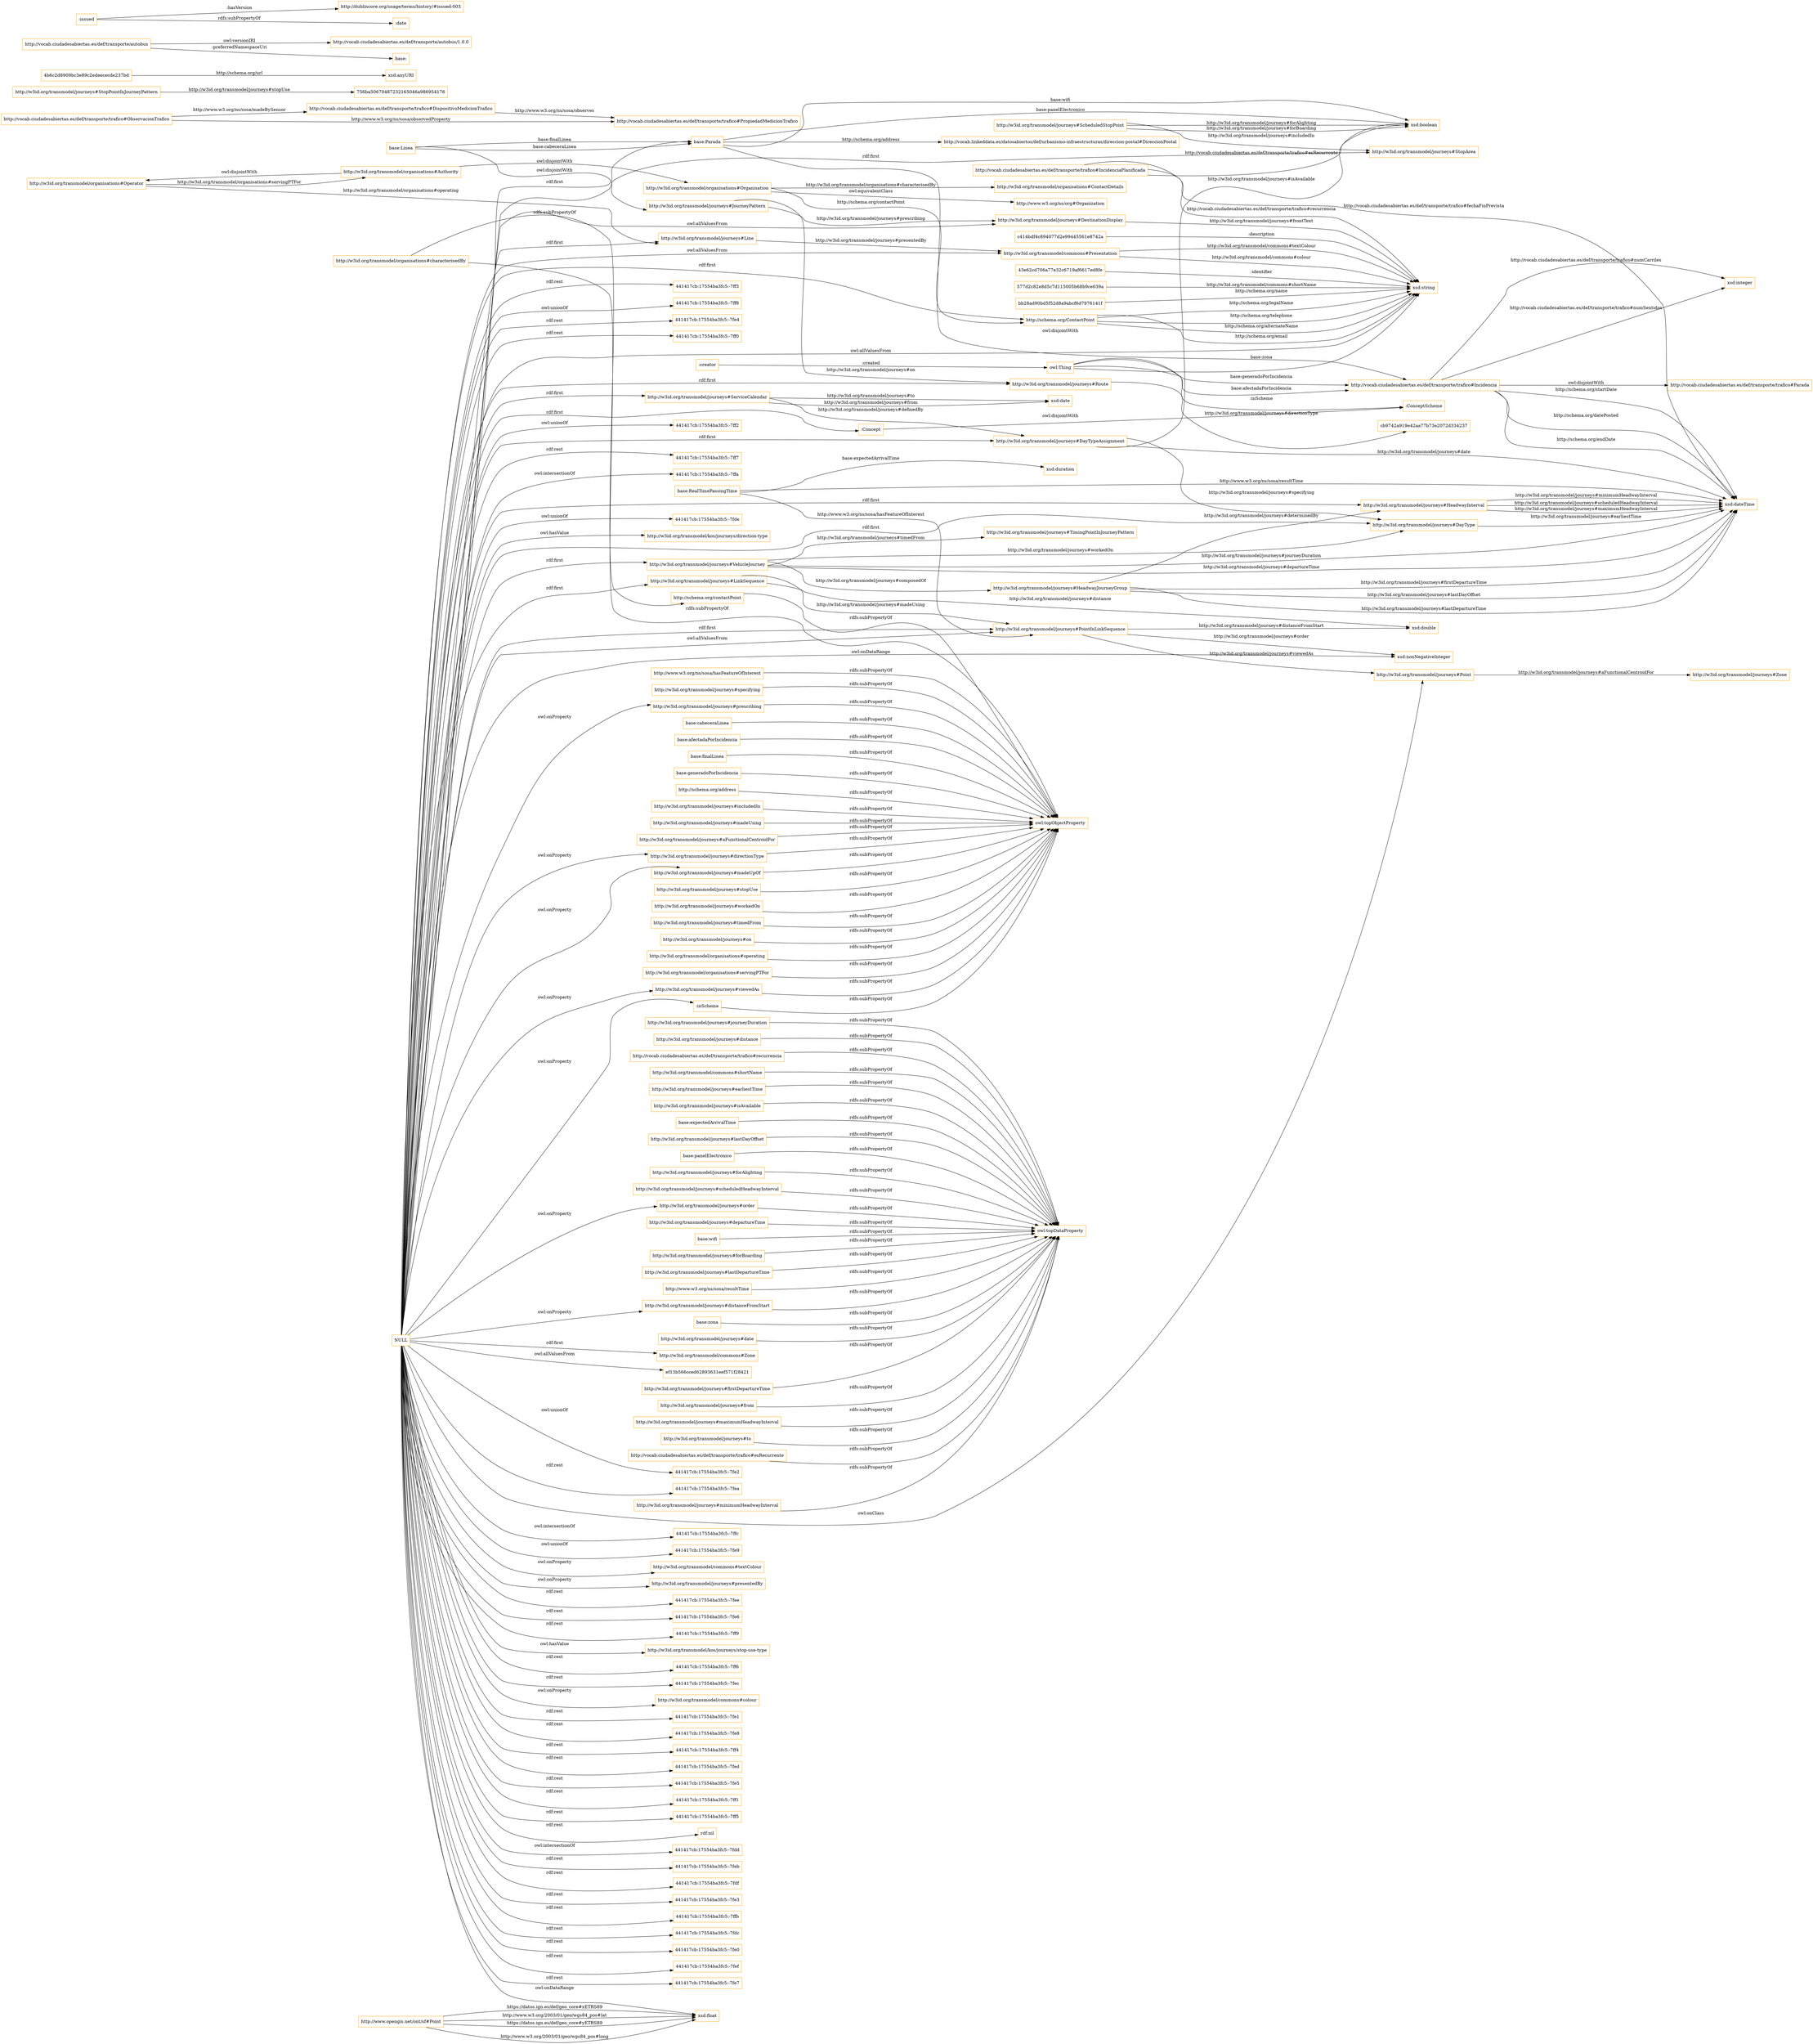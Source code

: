 digraph ar2dtool_diagram { 
rankdir=LR;
size="1501"
node [shape = rectangle, color="orange"]; "http://w3id.org/transmodel/journeys#StopArea" "http://w3id.org/transmodel/journeys#VehicleJourney" "http://vocab.ciudadesabiertas.es/def/transporte/trafico#Parada" "http://w3id.org/transmodel/commons#Presentation" "c414bdf4c894077d2e99445561e8742a" "http://w3id.org/transmodel/journeys#Line" "base:Linea" "http://w3id.org/transmodel/organisations#ContactDetails" "http://vocab.linkeddata.es/datosabiertos/def/urbanismo-infraestructuras/direccion-postal#DireccionPostal" "http://w3id.org/transmodel/organisations#Organisation" "http://w3id.org/transmodel/journeys#DestinationDisplay" "http://vocab.ciudadesabiertas.es/def/transporte/trafico#DispositivoMedicionTrafico" "http://schema.org/ContactPoint" "http://w3id.org/transmodel/journeys#JourneyPattern" "http://vocab.ciudadesabiertas.es/def/transporte/trafico#PropiedadMedicionTrafico" "http://w3id.org/transmodel/journeys#Route" "43e62cd706a77e32c6719af6617ed8fe" "http://www.w3.org/ns/org#Organization" "http://w3id.org/transmodel/journeys#HeadwayInterval" ":ConceptScheme" "base:RealTimePassingTime" "756ba50670487232165046a986954176" "http://vocab.ciudadesabiertas.es/def/transporte/trafico#ObservacionTrafico" "http://www.opengis.net/ont/sf#Point" "http://w3id.org/transmodel/commons#Zone" ":Concept" "http://w3id.org/transmodel/journeys#StopPointInJourneyPattern" "http://w3id.org/transmodel/journeys#Zone" "577d2c82e8d5c7d115005b68b9ce039a" "http://w3id.org/transmodel/journeys#TimingPointInJourneyPattern" "http://vocab.ciudadesabiertas.es/def/transporte/trafico#IncidenciaPlanificada" "http://w3id.org/transmodel/organisations#Authority" "http://vocab.ciudadesabiertas.es/def/transporte/trafico#Incidencia" "http://w3id.org/transmodel/journeys#DayTypeAssignment" "http://w3id.org/transmodel/journeys#HeadwayJourneyGroup" "http://w3id.org/transmodel/journeys#ServiceCalendar" "base:Parada" "cb9742a919e42aa77b73e2072d334237" "4b6c2d8909bc3e89c2edeececde237bd" "http://w3id.org/transmodel/journeys#DayType" "http://w3id.org/transmodel/journeys#PointInLinkSequence" "http://w3id.org/transmodel/journeys#Point" "bb28ad90bd5f52d8a9abcf6d7976141f" "ef13b566cced62893631eef571f28421" "http://w3id.org/transmodel/journeys#LinkSequence" "http://w3id.org/transmodel/journeys#ScheduledStopPoint" "http://w3id.org/transmodel/organisations#Operator" ; /*classes style*/
	"http://vocab.ciudadesabiertas.es/def/transporte/trafico#recurrencia" -> "owl:topDataProperty" [ label = "rdfs:subPropertyOf" ];
	"http://w3id.org/transmodel/journeys#prescribing" -> "owl:topObjectProperty" [ label = "rdfs:subPropertyOf" ];
	"http://w3id.org/transmodel/journeys#aFunctionalCentroidFor" -> "owl:topObjectProperty" [ label = "rdfs:subPropertyOf" ];
	"http://w3id.org/transmodel/organisations#Organisation" -> "http://www.w3.org/ns/org#Organization" [ label = "owl:equivalentClass" ];
	"http://vocab.ciudadesabiertas.es/def/transporte/autobus" -> "http://vocab.ciudadesabiertas.es/def/transporte/autobus/1.0.0" [ label = "owl:versionIRI" ];
	"http://vocab.ciudadesabiertas.es/def/transporte/autobus" -> "base:" [ label = ":preferredNamespaceUri" ];
	"http://w3id.org/transmodel/commons#shortName" -> "owl:topDataProperty" [ label = "rdfs:subPropertyOf" ];
	"http://w3id.org/transmodel/journeys#directionType" -> "owl:topObjectProperty" [ label = "rdfs:subPropertyOf" ];
	"http://w3id.org/transmodel/journeys#earliestTime" -> "owl:topDataProperty" [ label = "rdfs:subPropertyOf" ];
	"http://w3id.org/transmodel/organisations#Authority" -> "http://w3id.org/transmodel/organisations#Organisation" [ label = "owl:disjointWith" ];
	"http://w3id.org/transmodel/organisations#Authority" -> "http://w3id.org/transmodel/organisations#Operator" [ label = "owl:disjointWith" ];
	"http://w3id.org/transmodel/journeys#isAvailable" -> "owl:topDataProperty" [ label = "rdfs:subPropertyOf" ];
	"http://w3id.org/transmodel/journeys#workedOn" -> "owl:topObjectProperty" [ label = "rdfs:subPropertyOf" ];
	"base:expectedArrivalTime" -> "owl:topDataProperty" [ label = "rdfs:subPropertyOf" ];
	"http://w3id.org/transmodel/journeys#timedFrom" -> "owl:topObjectProperty" [ label = "rdfs:subPropertyOf" ];
	"http://w3id.org/transmodel/journeys#lastDayOffset" -> "owl:topDataProperty" [ label = "rdfs:subPropertyOf" ];
	"base:panelElectronico" -> "owl:topDataProperty" [ label = "rdfs:subPropertyOf" ];
	"http://w3id.org/transmodel/journeys#forAlighting" -> "owl:topDataProperty" [ label = "rdfs:subPropertyOf" ];
	"http://w3id.org/transmodel/journeys#on" -> "owl:topObjectProperty" [ label = "rdfs:subPropertyOf" ];
	"http://vocab.ciudadesabiertas.es/def/transporte/trafico#Incidencia" -> "http://vocab.ciudadesabiertas.es/def/transporte/trafico#Parada" [ label = "owl:disjointWith" ];
	"http://w3id.org/transmodel/journeys#scheduledHeadwayInterval" -> "owl:topDataProperty" [ label = "rdfs:subPropertyOf" ];
	"http://w3id.org/transmodel/journeys#distanceFromStart" -> "owl:topDataProperty" [ label = "rdfs:subPropertyOf" ];
	"http://w3id.org/transmodel/organisations#operating" -> "owl:topObjectProperty" [ label = "rdfs:subPropertyOf" ];
	"http://w3id.org/transmodel/organisations#servingPTFor" -> "owl:topObjectProperty" [ label = "rdfs:subPropertyOf" ];
	"http://w3id.org/transmodel/journeys#madeUpOf" -> "owl:topObjectProperty" [ label = "rdfs:subPropertyOf" ];
	"base:Linea" -> "http://w3id.org/transmodel/journeys#JourneyPattern" [ label = "owl:disjointWith" ];
	"http://w3id.org/transmodel/journeys#departureTime" -> "owl:topDataProperty" [ label = "rdfs:subPropertyOf" ];
	"base:wifi" -> "owl:topDataProperty" [ label = "rdfs:subPropertyOf" ];
	"http://w3id.org/transmodel/journeys#forBoarding" -> "owl:topDataProperty" [ label = "rdfs:subPropertyOf" ];
	"http://w3id.org/transmodel/journeys#viewedAs" -> "owl:topObjectProperty" [ label = "rdfs:subPropertyOf" ];
	":Concept" -> ":ConceptScheme" [ label = "owl:disjointWith" ];
	"http://w3id.org/transmodel/journeys#lastDepartureTime" -> "owl:topDataProperty" [ label = "rdfs:subPropertyOf" ];
	"http://www.w3.org/ns/sosa/hasFeatureOfInterest" -> "owl:topObjectProperty" [ label = "rdfs:subPropertyOf" ];
	"http://w3id.org/transmodel/journeys#specifying" -> "owl:topObjectProperty" [ label = "rdfs:subPropertyOf" ];
	"http://www.w3.org/ns/sosa/resultTime" -> "owl:topDataProperty" [ label = "rdfs:subPropertyOf" ];
	":inScheme" -> "owl:topObjectProperty" [ label = "rdfs:subPropertyOf" ];
	"NULL" -> "441417cb:17554ba3fc5:-7ffc" [ label = "owl:intersectionOf" ];
	"NULL" -> "441417cb:17554ba3fc5:-7fe9" [ label = "owl:unionOf" ];
	"NULL" -> "http://w3id.org/transmodel/journeys#HeadwayInterval" [ label = "rdf:first" ];
	"NULL" -> "http://w3id.org/transmodel/commons#textColour" [ label = "owl:onProperty" ];
	"NULL" -> "http://w3id.org/transmodel/journeys#presentedBy" [ label = "owl:onProperty" ];
	"NULL" -> "441417cb:17554ba3fc5:-7fee" [ label = "rdf:rest" ];
	"NULL" -> "441417cb:17554ba3fc5:-7fe6" [ label = "rdf:rest" ];
	"NULL" -> ":Concept" [ label = "rdf:first" ];
	"NULL" -> "441417cb:17554ba3fc5:-7ff9" [ label = "rdf:rest" ];
	"NULL" -> "http://w3id.org/transmodel/journeys#directionType" [ label = "owl:onProperty" ];
	"NULL" -> "http://w3id.org/transmodel/kos/journeys/stop-use-type" [ label = "owl:hasValue" ];
	"NULL" -> "http://w3id.org/transmodel/journeys#Point" [ label = "owl:onClass" ];
	"NULL" -> "http://w3id.org/transmodel/journeys#VehicleJourney" [ label = "rdf:first" ];
	"NULL" -> "http://w3id.org/transmodel/journeys#LinkSequence" [ label = "rdf:first" ];
	"NULL" -> "441417cb:17554ba3fc5:-7ff6" [ label = "rdf:rest" ];
	"NULL" -> "http://w3id.org/transmodel/journeys#distanceFromStart" [ label = "owl:onProperty" ];
	"NULL" -> "http://w3id.org/transmodel/journeys#StopArea" [ label = "rdf:first" ];
	"NULL" -> "http://w3id.org/transmodel/journeys#PointInLinkSequence" [ label = "owl:allValuesFrom" ];
	"NULL" -> "http://w3id.org/transmodel/journeys#viewedAs" [ label = "owl:onProperty" ];
	"NULL" -> "xsd:string" [ label = "owl:allValuesFrom" ];
	"NULL" -> "441417cb:17554ba3fc5:-7fec" [ label = "rdf:rest" ];
	"NULL" -> "http://w3id.org/transmodel/commons#colour" [ label = "owl:onProperty" ];
	"NULL" -> "http://w3id.org/transmodel/journeys#DestinationDisplay" [ label = "owl:allValuesFrom" ];
	"NULL" -> "xsd:float" [ label = "owl:onDataRange" ];
	"NULL" -> "http://w3id.org/transmodel/commons#Presentation" [ label = "owl:allValuesFrom" ];
	"NULL" -> "http://w3id.org/transmodel/journeys#ServiceCalendar" [ label = "rdf:first" ];
	"NULL" -> "http://w3id.org/transmodel/journeys#DayTypeAssignment" [ label = "rdf:first" ];
	"NULL" -> "441417cb:17554ba3fc5:-7fe1" [ label = "rdf:rest" ];
	"NULL" -> "441417cb:17554ba3fc5:-7fe8" [ label = "rdf:rest" ];
	"NULL" -> "441417cb:17554ba3fc5:-7ff4" [ label = "rdf:rest" ];
	"NULL" -> "441417cb:17554ba3fc5:-7fed" [ label = "rdf:rest" ];
	"NULL" -> "441417cb:17554ba3fc5:-7fe5" [ label = "rdf:rest" ];
	"NULL" -> "441417cb:17554ba3fc5:-7ff1" [ label = "rdf:rest" ];
	"NULL" -> "http://w3id.org/transmodel/journeys#PointInLinkSequence" [ label = "rdf:first" ];
	"NULL" -> "441417cb:17554ba3fc5:-7ff5" [ label = "rdf:rest" ];
	"NULL" -> "rdf:nil" [ label = "rdf:rest" ];
	"NULL" -> "http://w3id.org/transmodel/journeys#madeUpOf" [ label = "owl:onProperty" ];
	"NULL" -> "http://w3id.org/transmodel/journeys#Line" [ label = "rdf:first" ];
	"NULL" -> "441417cb:17554ba3fc5:-7fdd" [ label = "owl:intersectionOf" ];
	"NULL" -> "441417cb:17554ba3fc5:-7feb" [ label = "rdf:rest" ];
	"NULL" -> "http://schema.org/ContactPoint" [ label = "rdf:first" ];
	"NULL" -> "441417cb:17554ba3fc5:-7fdf" [ label = "rdf:rest" ];
	"NULL" -> "http://w3id.org/transmodel/journeys#order" [ label = "owl:onProperty" ];
	"NULL" -> "http://w3id.org/transmodel/journeys#DayType" [ label = "rdf:first" ];
	"NULL" -> "441417cb:17554ba3fc5:-7fe3" [ label = "rdf:rest" ];
	"NULL" -> "441417cb:17554ba3fc5:-7ffb" [ label = "rdf:rest" ];
	"NULL" -> "441417cb:17554ba3fc5:-7fdc" [ label = "rdf:rest" ];
	"NULL" -> "441417cb:17554ba3fc5:-7fe0" [ label = "rdf:rest" ];
	"NULL" -> "441417cb:17554ba3fc5:-7fef" [ label = "rdf:rest" ];
	"NULL" -> "http://w3id.org/transmodel/commons#Zone" [ label = "rdf:first" ];
	"NULL" -> "441417cb:17554ba3fc5:-7fe7" [ label = "rdf:rest" ];
	"NULL" -> "441417cb:17554ba3fc5:-7ff3" [ label = "rdf:rest" ];
	"NULL" -> "http://w3id.org/transmodel/journeys#Route" [ label = "rdf:first" ];
	"NULL" -> "441417cb:17554ba3fc5:-7ff8" [ label = "owl:unionOf" ];
	"NULL" -> "441417cb:17554ba3fc5:-7fe4" [ label = "rdf:rest" ];
	"NULL" -> "441417cb:17554ba3fc5:-7ff0" [ label = "rdf:rest" ];
	"NULL" -> "441417cb:17554ba3fc5:-7ff2" [ label = "owl:unionOf" ];
	"NULL" -> "441417cb:17554ba3fc5:-7ff7" [ label = "rdf:rest" ];
	"NULL" -> "441417cb:17554ba3fc5:-7ffa" [ label = "owl:intersectionOf" ];
	"NULL" -> "ef13b566cced62893631eef571f28421" [ label = "owl:allValuesFrom" ];
	"NULL" -> "441417cb:17554ba3fc5:-7fde" [ label = "owl:unionOf" ];
	"NULL" -> "xsd:nonNegativeInteger" [ label = "owl:onDataRange" ];
	"NULL" -> ":inScheme" [ label = "owl:onProperty" ];
	"NULL" -> "http://w3id.org/transmodel/kos/journeys/direction-type" [ label = "owl:hasValue" ];
	"NULL" -> "441417cb:17554ba3fc5:-7fe2" [ label = "owl:unionOf" ];
	"NULL" -> "441417cb:17554ba3fc5:-7fea" [ label = "rdf:rest" ];
	"NULL" -> "http://w3id.org/transmodel/journeys#prescribing" [ label = "owl:onProperty" ];
	"NULL" -> "base:Parada" [ label = "rdf:first" ];
	"base:zona" -> "owl:topDataProperty" [ label = "rdfs:subPropertyOf" ];
	"http://w3id.org/transmodel/organisations#characterisedBy" -> "owl:topObjectProperty" [ label = "rdfs:subPropertyOf" ];
	"http://w3id.org/transmodel/organisations#characterisedBy" -> "http://schema.org/contactPoint" [ label = "rdfs:subPropertyOf" ];
	"base:cabeceraLinea" -> "owl:topObjectProperty" [ label = "rdfs:subPropertyOf" ];
	"http://w3id.org/transmodel/journeys#date" -> "owl:topDataProperty" [ label = "rdfs:subPropertyOf" ];
	"http://w3id.org/transmodel/journeys#firstDepartureTime" -> "owl:topDataProperty" [ label = "rdfs:subPropertyOf" ];
	"http://w3id.org/transmodel/journeys#from" -> "owl:topDataProperty" [ label = "rdfs:subPropertyOf" ];
	"http://schema.org/contactPoint" -> "owl:topObjectProperty" [ label = "rdfs:subPropertyOf" ];
	"http://w3id.org/transmodel/journeys#maximumHeadwayInterval" -> "owl:topDataProperty" [ label = "rdfs:subPropertyOf" ];
	"base:afectadaPorIncidencia" -> "owl:topObjectProperty" [ label = "rdfs:subPropertyOf" ];
	"base:finalLinea" -> "owl:topObjectProperty" [ label = "rdfs:subPropertyOf" ];
	"base:Parada" -> "http://vocab.ciudadesabiertas.es/def/transporte/trafico#Incidencia" [ label = "owl:disjointWith" ];
	":issued" -> "http://dublincore.org/usage/terms/history/#issued-003" [ label = ":hasVersion" ];
	":issued" -> ":date" [ label = "rdfs:subPropertyOf" ];
	"base:generadoPorIncidencia" -> "owl:topObjectProperty" [ label = "rdfs:subPropertyOf" ];
	"http://w3id.org/transmodel/journeys#to" -> "owl:topDataProperty" [ label = "rdfs:subPropertyOf" ];
	"http://schema.org/address" -> "owl:topObjectProperty" [ label = "rdfs:subPropertyOf" ];
	"http://w3id.org/transmodel/journeys#includedIn" -> "owl:topObjectProperty" [ label = "rdfs:subPropertyOf" ];
	"http://vocab.ciudadesabiertas.es/def/transporte/trafico#esRecurrente" -> "owl:topDataProperty" [ label = "rdfs:subPropertyOf" ];
	"http://w3id.org/transmodel/journeys#minimumHeadwayInterval" -> "owl:topDataProperty" [ label = "rdfs:subPropertyOf" ];
	"http://w3id.org/transmodel/journeys#order" -> "owl:topDataProperty" [ label = "rdfs:subPropertyOf" ];
	"http://w3id.org/transmodel/journeys#journeyDuration" -> "owl:topDataProperty" [ label = "rdfs:subPropertyOf" ];
	"http://w3id.org/transmodel/journeys#madeUsing" -> "owl:topObjectProperty" [ label = "rdfs:subPropertyOf" ];
	"http://w3id.org/transmodel/journeys#distance" -> "owl:topDataProperty" [ label = "rdfs:subPropertyOf" ];
	"http://w3id.org/transmodel/journeys#stopUse" -> "owl:topObjectProperty" [ label = "rdfs:subPropertyOf" ];
	"http://vocab.ciudadesabiertas.es/def/transporte/trafico#Incidencia" -> "xsd:dateTime" [ label = "http://schema.org/startDate" ];
	"http://schema.org/ContactPoint" -> "xsd:string" [ label = "http://schema.org/alternateName" ];
	"base:Linea" -> "base:Parada" [ label = "base:finalLinea" ];
	"http://w3id.org/transmodel/journeys#DayTypeAssignment" -> "http://w3id.org/transmodel/journeys#DayType" [ label = "http://w3id.org/transmodel/journeys#specifying" ];
	"http://w3id.org/transmodel/journeys#ScheduledStopPoint" -> "xsd:boolean" [ label = "http://w3id.org/transmodel/journeys#forBoarding" ];
	"http://www.opengis.net/ont/sf#Point" -> "xsd:float" [ label = "http://www.w3.org/2003/01/geo/wgs84_pos#long" ];
	"http://w3id.org/transmodel/journeys#HeadwayJourneyGroup" -> "xsd:dateTime" [ label = "http://w3id.org/transmodel/journeys#firstDepartureTime" ];
	"c414bdf4c894077d2e99445561e8742a" -> "xsd:string" [ label = ":description" ];
	"http://w3id.org/transmodel/journeys#PointInLinkSequence" -> "http://w3id.org/transmodel/journeys#Point" [ label = "http://w3id.org/transmodel/journeys#viewedAs" ];
	"4b6c2d8909bc3e89c2edeececde237bd" -> "xsd:anyURI" [ label = "http://schema.org/url" ];
	"owl:Thing" -> "http://vocab.ciudadesabiertas.es/def/transporte/trafico#Incidencia" [ label = "base:afectadaPorIncidencia" ];
	"owl:Thing" -> "http://vocab.ciudadesabiertas.es/def/transporte/trafico#Incidencia" [ label = "base:generadoPorIncidencia" ];
	"http://w3id.org/transmodel/journeys#JourneyPattern" -> "http://w3id.org/transmodel/journeys#Route" [ label = "http://w3id.org/transmodel/journeys#on" ];
	"owl:Thing" -> ":ConceptScheme" [ label = ":inScheme" ];
	"http://www.opengis.net/ont/sf#Point" -> "xsd:float" [ label = "https://datos.ign.es/def/geo_core#xETRS89" ];
	"http://w3id.org/transmodel/journeys#LinkSequence" -> "http://w3id.org/transmodel/journeys#PointInLinkSequence" [ label = "http://w3id.org/transmodel/journeys#madeUsing" ];
	"http://vocab.ciudadesabiertas.es/def/transporte/trafico#IncidenciaPlanificada" -> "xsd:dateTime" [ label = "http://vocab.ciudadesabiertas.es/def/transporte/trafico#fechaFinPrevista" ];
	"http://schema.org/ContactPoint" -> "xsd:string" [ label = "http://schema.org/email" ];
	"http://w3id.org/transmodel/journeys#Point" -> "http://w3id.org/transmodel/journeys#Zone" [ label = "http://w3id.org/transmodel/journeys#aFunctionalCentroidFor" ];
	"http://w3id.org/transmodel/journeys#HeadwayJourneyGroup" -> "xsd:dateTime" [ label = "http://w3id.org/transmodel/journeys#lastDayOffset" ];
	"http://vocab.ciudadesabiertas.es/def/transporte/trafico#Incidencia" -> "xsd:dateTime" [ label = "http://schema.org/datePosted" ];
	"http://w3id.org/transmodel/journeys#HeadwayInterval" -> "xsd:dateTime" [ label = "http://w3id.org/transmodel/journeys#minimumHeadwayInterval" ];
	"base:Linea" -> "base:Parada" [ label = "base:cabeceraLinea" ];
	"owl:Thing" -> "xsd:string" [ label = "base:zona" ];
	"http://w3id.org/transmodel/organisations#Operator" -> "http://w3id.org/transmodel/journeys#Line" [ label = "http://w3id.org/transmodel/organisations#operating" ];
	"base:RealTimePassingTime" -> "http://w3id.org/transmodel/journeys#PointInLinkSequence" [ label = "http://www.w3.org/ns/sosa/hasFeatureOfInterest" ];
	"http://w3id.org/transmodel/journeys#DestinationDisplay" -> "xsd:string" [ label = "http://w3id.org/transmodel/journeys#frontText" ];
	"http://w3id.org/transmodel/organisations#Organisation" -> "http://schema.org/ContactPoint" [ label = "http://schema.org/contactPoint" ];
	"base:Parada" -> "xsd:boolean" [ label = "base:wifi" ];
	"http://vocab.ciudadesabiertas.es/def/transporte/trafico#Incidencia" -> "xsd:dateTime" [ label = "http://schema.org/endDate" ];
	"http://vocab.ciudadesabiertas.es/def/transporte/trafico#Incidencia" -> "xsd:integer" [ label = "http://vocab.ciudadesabiertas.es/def/transporte/trafico#numCarriles" ];
	"base:RealTimePassingTime" -> "xsd:dateTime" [ label = "http://www.w3.org/ns/sosa/resultTime" ];
	"http://w3id.org/transmodel/journeys#ScheduledStopPoint" -> "http://w3id.org/transmodel/journeys#StopArea" [ label = "http://w3id.org/transmodel/journeys#includedIn" ];
	"http://w3id.org/transmodel/journeys#DayTypeAssignment" -> "xsd:dateTime" [ label = "http://w3id.org/transmodel/journeys#date" ];
	"http://w3id.org/transmodel/journeys#Line" -> "http://w3id.org/transmodel/commons#Presentation" [ label = "http://w3id.org/transmodel/journeys#presentedBy" ];
	"http://w3id.org/transmodel/journeys#VehicleJourney" -> "http://w3id.org/transmodel/journeys#DayType" [ label = "http://w3id.org/transmodel/journeys#workedOn" ];
	"http://w3id.org/transmodel/journeys#VehicleJourney" -> "xsd:dateTime" [ label = "http://w3id.org/transmodel/journeys#journeyDuration" ];
	"http://w3id.org/transmodel/journeys#ScheduledStopPoint" -> "xsd:boolean" [ label = "http://w3id.org/transmodel/journeys#forAlighting" ];
	"http://w3id.org/transmodel/journeys#VehicleJourney" -> "xsd:dateTime" [ label = "http://w3id.org/transmodel/journeys#departureTime" ];
	"http://w3id.org/transmodel/journeys#HeadwayJourneyGroup" -> "http://w3id.org/transmodel/journeys#HeadwayInterval" [ label = "http://w3id.org/transmodel/journeys#determinedBy" ];
	"http://w3id.org/transmodel/journeys#HeadwayInterval" -> "xsd:dateTime" [ label = "http://w3id.org/transmodel/journeys#scheduledHeadwayInterval" ];
	"http://w3id.org/transmodel/journeys#HeadwayJourneyGroup" -> "xsd:dateTime" [ label = "http://w3id.org/transmodel/journeys#lastDepartureTime" ];
	"http://w3id.org/transmodel/journeys#HeadwayInterval" -> "xsd:dateTime" [ label = "http://w3id.org/transmodel/journeys#maximumHeadwayInterval" ];
	"http://w3id.org/transmodel/journeys#PointInLinkSequence" -> "xsd:double" [ label = "http://w3id.org/transmodel/journeys#distanceFromStart" ];
	"http://w3id.org/transmodel/journeys#StopPointInJourneyPattern" -> "756ba50670487232165046a986954176" [ label = "http://w3id.org/transmodel/journeys#stopUse" ];
	"base:Parada" -> "xsd:boolean" [ label = "base:panelElectronico" ];
	"http://vocab.ciudadesabiertas.es/def/transporte/trafico#ObservacionTrafico" -> "http://vocab.ciudadesabiertas.es/def/transporte/trafico#PropiedadMedicionTrafico" [ label = "http://www.w3.org/ns/sosa/observedProperty" ];
	"http://schema.org/ContactPoint" -> "xsd:string" [ label = "http://schema.org/legalName" ];
	"http://w3id.org/transmodel/journeys#ServiceCalendar" -> "http://w3id.org/transmodel/journeys#DayTypeAssignment" [ label = "http://w3id.org/transmodel/journeys#definedBy" ];
	"http://w3id.org/transmodel/journeys#LinkSequence" -> "xsd:double" [ label = "http://w3id.org/transmodel/journeys#distance" ];
	"http://w3id.org/transmodel/journeys#ServiceCalendar" -> "xsd:date" [ label = "http://w3id.org/transmodel/journeys#from" ];
	"bb28ad90bd5f52d8a9abcf6d7976141f" -> "xsd:string" [ label = "http://schema.org/name" ];
	"http://w3id.org/transmodel/journeys#PointInLinkSequence" -> "xsd:nonNegativeInteger" [ label = "http://w3id.org/transmodel/journeys#order" ];
	"http://vocab.ciudadesabiertas.es/def/transporte/trafico#DispositivoMedicionTrafico" -> "http://vocab.ciudadesabiertas.es/def/transporte/trafico#PropiedadMedicionTrafico" [ label = "http://www.w3.org/ns/sosa/observes" ];
	"base:Parada" -> "http://vocab.linkeddata.es/datosabiertos/def/urbanismo-infraestructuras/direccion-postal#DireccionPostal" [ label = "http://schema.org/address" ];
	"http://w3id.org/transmodel/journeys#VehicleJourney" -> "http://w3id.org/transmodel/journeys#HeadwayJourneyGroup" [ label = "http://w3id.org/transmodel/journeys#composedOf" ];
	"http://vocab.ciudadesabiertas.es/def/transporte/trafico#ObservacionTrafico" -> "http://vocab.ciudadesabiertas.es/def/transporte/trafico#DispositivoMedicionTrafico" [ label = "http://www.w3.org/ns/sosa/madeBySensor" ];
	"http://vocab.ciudadesabiertas.es/def/transporte/trafico#IncidenciaPlanificada" -> "xsd:string" [ label = "http://vocab.ciudadesabiertas.es/def/transporte/trafico#recurrencia" ];
	"http://w3id.org/transmodel/journeys#JourneyPattern" -> "http://w3id.org/transmodel/journeys#DestinationDisplay" [ label = "http://w3id.org/transmodel/journeys#prescribing" ];
	"http://w3id.org/transmodel/journeys#DayType" -> "xsd:dateTime" [ label = "http://w3id.org/transmodel/journeys#earliestTime" ];
	"http://www.opengis.net/ont/sf#Point" -> "xsd:float" [ label = "http://www.w3.org/2003/01/geo/wgs84_pos#lat" ];
	"43e62cd706a77e32c6719af6617ed8fe" -> "xsd:string" [ label = ":identifier" ];
	"base:RealTimePassingTime" -> "xsd:duration" [ label = "base:expectedArrivalTime" ];
	"http://w3id.org/transmodel/journeys#VehicleJourney" -> "http://w3id.org/transmodel/journeys#TimingPointInJourneyPattern" [ label = "http://w3id.org/transmodel/journeys#timedFrom" ];
	"http://w3id.org/transmodel/organisations#Organisation" -> "http://w3id.org/transmodel/organisations#ContactDetails" [ label = "http://w3id.org/transmodel/organisations#characterisedBy" ];
	"http://vocab.ciudadesabiertas.es/def/transporte/trafico#Incidencia" -> "xsd:integer" [ label = "http://vocab.ciudadesabiertas.es/def/transporte/trafico#numSentidos" ];
	"http://www.opengis.net/ont/sf#Point" -> "xsd:float" [ label = "https://datos.ign.es/def/geo_core#yETRS89" ];
	"http://w3id.org/transmodel/journeys#DayTypeAssignment" -> "xsd:boolean" [ label = "http://w3id.org/transmodel/journeys#isAvailable" ];
	"http://vocab.ciudadesabiertas.es/def/transporte/trafico#IncidenciaPlanificada" -> "xsd:boolean" [ label = "http://vocab.ciudadesabiertas.es/def/transporte/trafico#esRecurrente" ];
	"http://w3id.org/transmodel/organisations#Operator" -> "http://w3id.org/transmodel/organisations#Authority" [ label = "http://w3id.org/transmodel/organisations#servingPTFor" ];
	"http://w3id.org/transmodel/journeys#ServiceCalendar" -> "xsd:date" [ label = "http://w3id.org/transmodel/journeys#to" ];
	"http://schema.org/ContactPoint" -> "xsd:string" [ label = "http://schema.org/telephone" ];
	":creator" -> "owl:Thing" [ label = ":created" ];
	"http://w3id.org/transmodel/journeys#Route" -> "cb9742a919e42aa77b73e2072d334237" [ label = "http://w3id.org/transmodel/journeys#directionType" ];
	"http://w3id.org/transmodel/commons#Presentation" -> "xsd:string" [ label = "http://w3id.org/transmodel/commons#textColour" ];
	"577d2c82e8d5c7d115005b68b9ce039a" -> "xsd:string" [ label = "http://w3id.org/transmodel/commons#shortName" ];
	"http://w3id.org/transmodel/commons#Presentation" -> "xsd:string" [ label = "http://w3id.org/transmodel/commons#colour" ];

}
